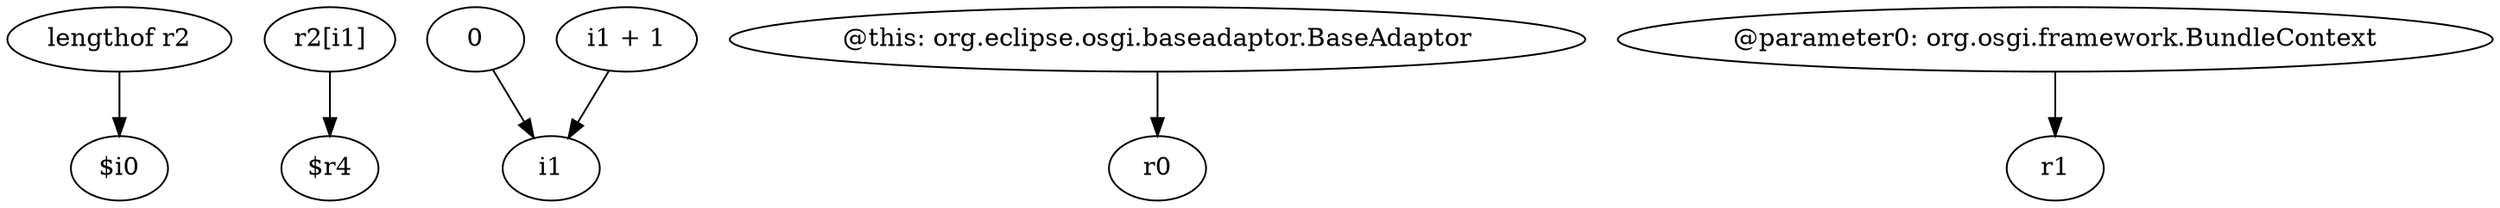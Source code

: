 digraph g {
0[label="lengthof r2"]
1[label="$i0"]
0->1[label=""]
2[label="r2[i1]"]
3[label="$r4"]
2->3[label=""]
4[label="0"]
5[label="i1"]
4->5[label=""]
6[label="@this: org.eclipse.osgi.baseadaptor.BaseAdaptor"]
7[label="r0"]
6->7[label=""]
8[label="i1 + 1"]
8->5[label=""]
9[label="@parameter0: org.osgi.framework.BundleContext"]
10[label="r1"]
9->10[label=""]
}